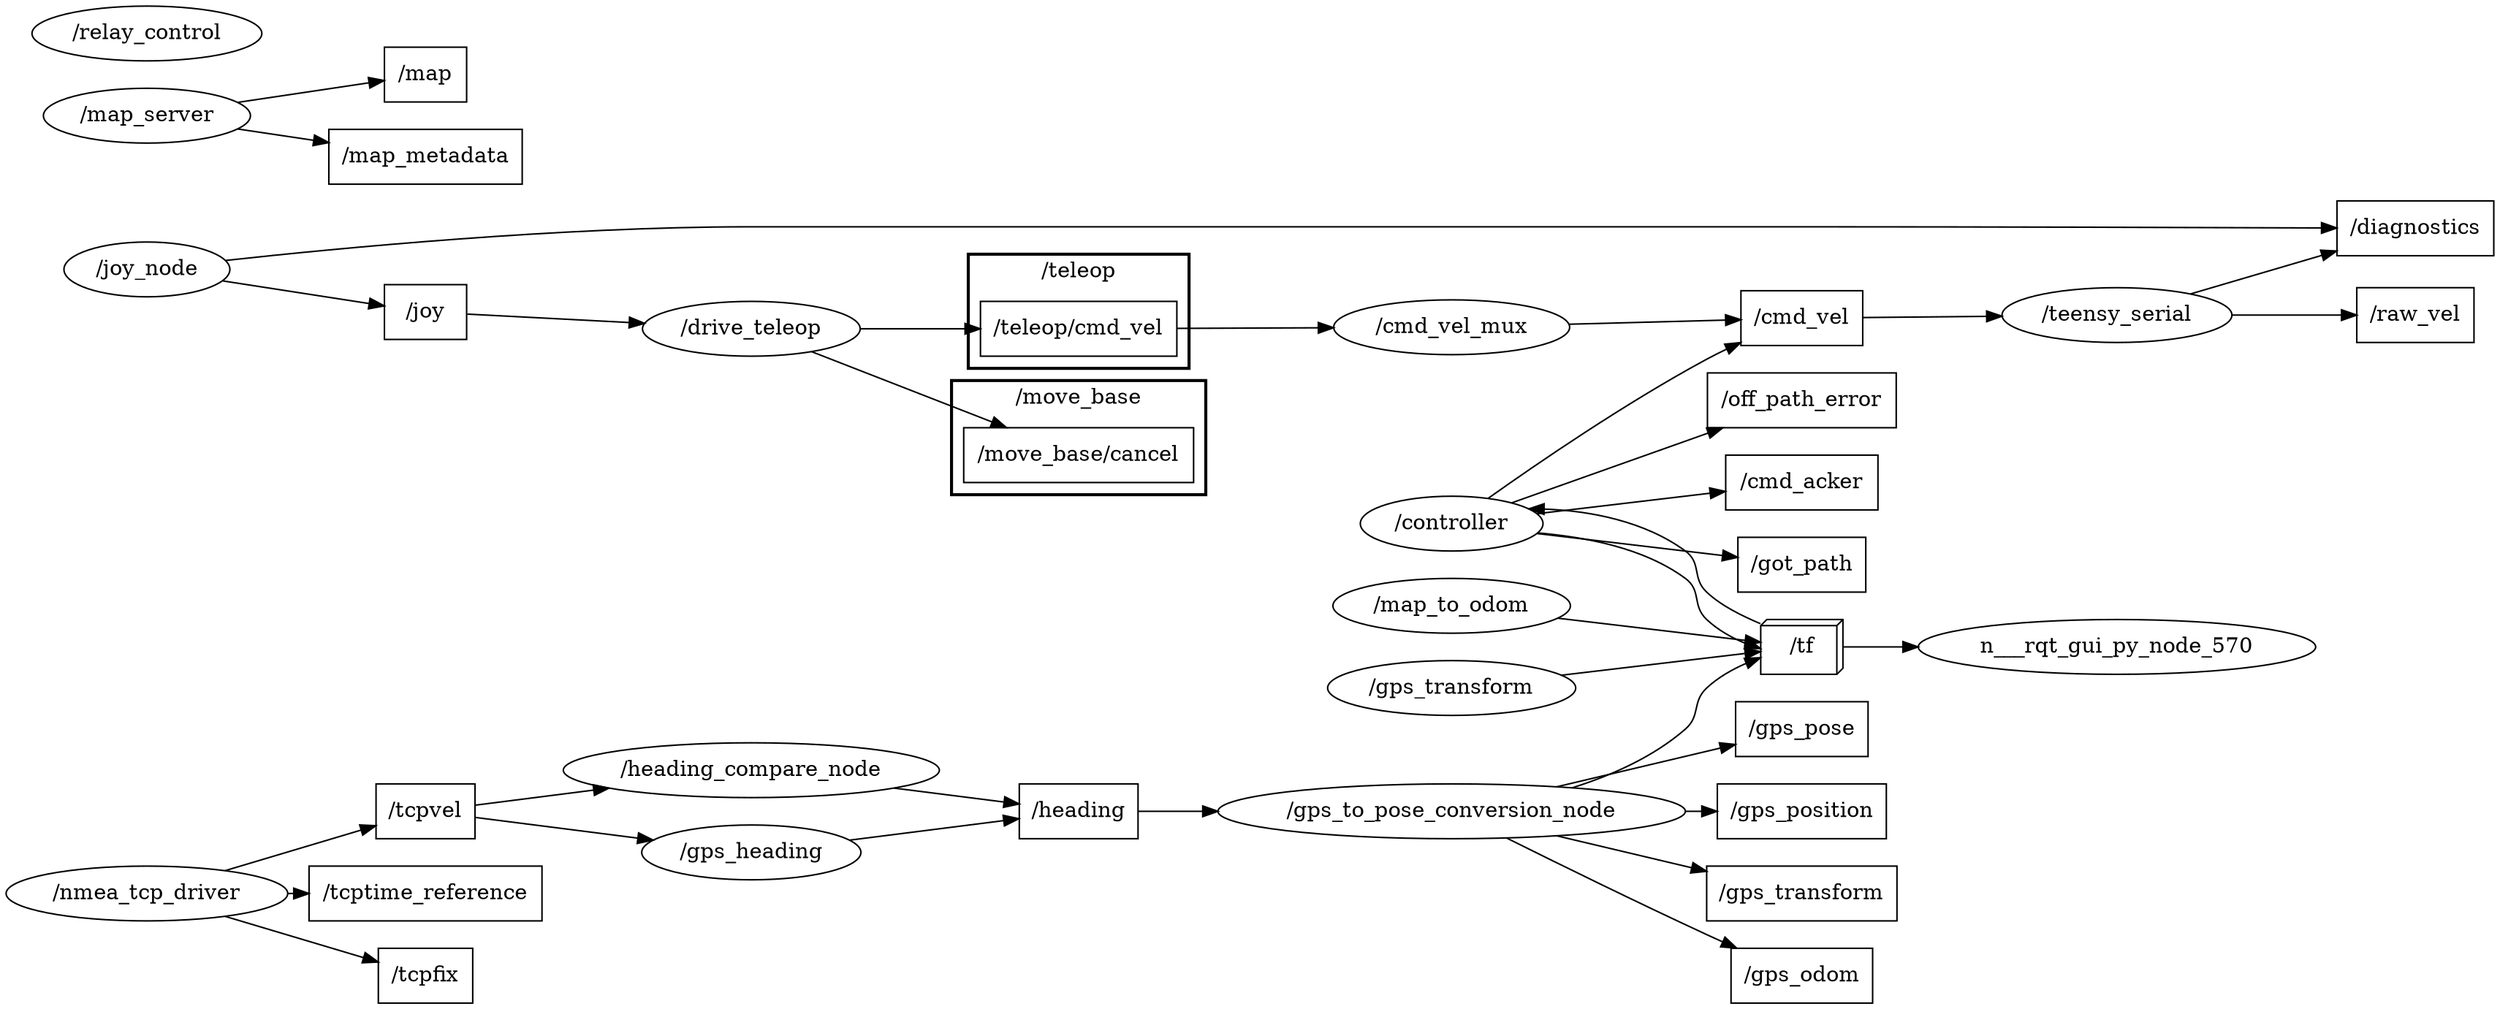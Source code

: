 digraph graphname {
	graph [bb="0,0,1633.6,655",
		compound=True,
		rank=same,
		rankdir=LR,
		ranksep=0.2
	];
	node [label="\N"];
	subgraph cluster___move_base {
		graph [bb="620.56,334,787.56,409",
			compound=True,
			label="/move_base",
			lheight=0.21,
			lp="704.06,397.5",
			lwidth=1.17,
			rank=same,
			rankdir=LR,
			ranksep=0.2,
			style=bold
		];
		t___move_base__cancel		 [URL=topic_3A__move_base__cancel,
			height=0.5,
			label="/move_base/cancel",
			pos="704.06,360",
			shape=box,
			tooltip="topic:/move_base/cancel",
			width=2.0972];
	}
	subgraph cluster___teleop {
		graph [bb="631.56,417,776.56,492",
			compound=True,
			label="/teleop",
			lheight=0.21,
			lp="704.06,480.5",
			lwidth=0.68,
			rank=same,
			rankdir=LR,
			ranksep=0.2,
			style=bold
		];
		t___teleop__cmd_vel		 [URL=topic_3A__teleop__cmd_vel,
			height=0.5,
			label="/teleop/cmd_vel",
			pos="704.06,443",
			shape=box,
			tooltip="topic:/teleop/cmd_vel",
			width=1.7917];
	}
	n___cmd_vel_mux	 [URL=__cmd_vel_mux,
		height=0.5,
		label="/cmd_vel_mux",
		pos="948.95,444",
		shape=ellipse,
		tooltip="/cmd_vel_mux",
		width=2.1484];
	t___teleop__cmd_vel -> n___cmd_vel_mux	 [penwidth=1,
		pos="e,871.6,443.69 768.88,443.26 797.16,443.38 830.88,443.52 861.39,443.64"];
	t___cmd_acker	 [URL=topic_3A__cmd_acker,
		height=0.5,
		label="/cmd_acker",
		pos="1178.8,342",
		shape=box,
		tooltip="topic:/cmd_acker",
		width=1.3889];
	t___map	 [URL=topic_3A__map,
		height=0.5,
		label="/map",
		pos="275.08,610",
		shape=box,
		tooltip="topic:/map",
		width=0.75];
	t___tcpfix	 [URL=topic_3A__tcpfix,
		height=0.5,
		label="/tcpfix",
		pos="275.08,18",
		shape=box,
		tooltip="topic:/tcpfix",
		width=0.86111];
	t___raw_vel	 [URL=topic_3A__raw_vel,
		height=0.5,
		label="/raw_vel",
		pos="1582.1,452",
		shape=box,
		tooltip="topic:/raw_vel",
		width=1.0694];
	t___joy	 [URL=topic_3A__joy,
		height=0.5,
		label="/joy",
		pos="275.08,454",
		shape=box,
		tooltip="topic:/joy",
		width=0.75];
	n___drive_teleop	 [URL=__drive_teleop,
		height=0.5,
		label="/drive_teleop",
		pos="489.07,443",
		shape=ellipse,
		tooltip="/drive_teleop",
		width=1.9859];
	t___joy -> n___drive_teleop	 [penwidth=1,
		pos="e,418.89,446.59 302.5,452.63 328.98,451.26 371.08,449.07 408.48,447.13"];
	t___gps_transform	 [URL=topic_3A__gps_transform,
		height=0.5,
		label="/gps_transform",
		pos="1178.8,72",
		shape=box,
		tooltip="topic:/gps_transform",
		width=1.7361];
	t___cmd_vel	 [URL=topic_3A__cmd_vel,
		height=0.5,
		label="/cmd_vel",
		pos="1178.8,450",
		shape=box,
		tooltip="topic:/cmd_vel",
		width=1.1111];
	n___teensy_serial	 [URL=__teensy_serial,
		height=0.5,
		label="/teensy_serial",
		pos="1386,452",
		shape=ellipse,
		tooltip="/teensy_serial",
		width=2.0943];
	t___cmd_vel -> n___teensy_serial	 [penwidth=1,
		pos="e,1310.3,451.27 1218.9,450.38 1241.9,450.6 1271.9,450.9 1300.1,451.17"];
	t___got_path	 [URL=topic_3A__got_path,
		height=0.5,
		label="/got_path",
		pos="1178.8,288",
		shape=box,
		tooltip="topic:/got_path",
		width=1.1667];
	t___tcpvel	 [URL=topic_3A__tcpvel,
		height=0.5,
		label="/tcpvel",
		pos="275.08,126",
		shape=box,
		tooltip="topic:/tcpvel",
		width=0.90278];
	n___heading_compare_node	 [URL=__heading_compare_node,
		height=0.5,
		label="/heading_compare_node",
		pos="489.07,153",
		shape=ellipse,
		tooltip="/heading_compare_node",
		width=3.4303];
	t___tcpvel -> n___heading_compare_node	 [penwidth=1,
		pos="e,395.51,141.21 307.82,130.04 328.69,132.7 357.28,136.34 385.54,139.94"];
	n___gps_heading	 [URL=__gps_heading,
		height=0.5,
		label="/gps_heading",
		pos="489.07,99",
		shape=ellipse,
		tooltip="/gps_heading",
		width=2.004];
	t___tcpvel -> n___gps_heading	 [penwidth=1,
		pos="e,424.5,107.1 307.82,121.96 335.9,118.38 377.96,113.02 414.39,108.38"];
	t___gps_odom	 [URL=topic_3A__gps_odom,
		height=0.5,
		label="/gps_odom",
		pos="1178.8,18",
		shape=box,
		tooltip="topic:/gps_odom",
		width=1.2917];
	t___tcptime_reference	 [URL=topic_3A__tcptime_reference,
		height=0.5,
		label="/tcptime_reference",
		pos="275.08,72",
		shape=box,
		tooltip="topic:/tcptime_reference",
		width=2.125];
	t___gps_pose	 [URL=topic_3A__gps_pose,
		height=0.5,
		label="/gps_pose",
		pos="1178.8,180",
		shape=box,
		tooltip="topic:/gps_pose",
		width=1.2083];
	t___gps_position	 [URL=topic_3A__gps_position,
		height=0.5,
		label="/gps_position",
		pos="1178.8,126",
		shape=box,
		tooltip="topic:/gps_position",
		width=1.5417];
	t___heading	 [URL=topic_3A__heading,
		height=0.5,
		label="/heading",
		pos="704.06,126",
		shape=box,
		tooltip="topic:/heading",
		width=1.0833];
	n___gps_to_pose_conversion_node	 [URL=__gps_to_pose_conversion_node,
		height=0.5,
		label="/gps_to_pose_conversion_node",
		pos="948.95,126",
		shape=ellipse,
		tooltip="/gps_to_pose_conversion_node",
		width=4.2607];
	t___heading -> n___gps_to_pose_conversion_node	 [penwidth=1,
		pos="e,795.51,126 743.28,126 755.5,126 769.88,126 785.27,126"];
	t___diagnostics	 [URL=topic_3A__diagnostics,
		height=0.5,
		label="/diagnostics",
		pos="1582.1,507",
		shape=box,
		tooltip="topic:/diagnostics",
		width=1.4306];
	t___off_path_error	 [URL=topic_3A__off_path_error,
		height=0.5,
		label="/off_path_error",
		pos="1178.8,396",
		shape=box,
		tooltip="topic:/off_path_error",
		width=1.7222];
	t___map_metadata	 [URL=topic_3A__map_metadata,
		height=0.5,
		label="/map_metadata",
		pos="275.08,556",
		shape=box,
		tooltip="topic:/map_metadata",
		width=1.7639];
	n_n__tf	 [URL=topic_3A__tf,
		height=0.5,
		label="/tf",
		pos="1178.8,234",
		shape=box3d,
		tooltip="topic:/tf",
		width=0.75];
	n___rqt_gui_py_node_570	 [height=0.5,
		pos="1386,234",
		width=3.6288];
	n_n__tf -> n___rqt_gui_py_node_570	 [penwidth=1,
		pos="e,1255.3,234 1206.2,234 1217,234 1230.4,234 1245,234"];
	n___controller	 [URL=__controller,
		height=0.5,
		label="/controller",
		pos="948.95,315",
		shape=ellipse,
		tooltip="/controller",
		width=1.661];
	n_n__tf -> n___controller	 [penwidth=1,
		pos="e,999.6,324.68 1151.6,249.26 1139.8,254.34 1126.2,260.75 1116.3,270 1106.5,279.24 1113.2,288.99 1102.3,297 1075.9,316.44 1040,323.48 1009.6,324.54"];
	n___controller -> t___cmd_acker	 [penwidth=1,
		pos="e,1128.5,336.15 1004.8,321.5 1039.1,325.56 1083.2,330.79 1118.4,334.95"];
	n___controller -> t___cmd_vel	 [penwidth=1,
		pos="e,1138.7,433.94 972.91,331.62 1004.4,353.97 1063,394.22 1116.3,423 1120.5,425.27 1125,427.5 1129.5,429.65"];
	n___controller -> t___got_path	 [penwidth=1,
		pos="e,1136.6,292.88 1004.8,308.5 1041.7,304.12 1090.1,298.4 1126.3,294.11"];
	n___controller -> t___off_path_error	 [penwidth=1,
		pos="e,1126.8,377.88 988.35,328.65 1023.6,341.17 1076.3,359.93 1117.3,374.47"];
	n___controller -> n_n__tf	 [penwidth=1,
		pos="e,1151.6,232.93 1005.4,308.9 1036.5,306.12 1074.6,299.37 1102.3,279 1113.2,270.99 1106.5,261.24 1116.3,252 1123.6,245.21 1132.8,239.94 1141.9,236.28"];
	n___gps_to_pose_conversion_node -> t___gps_transform	 [penwidth=1,
		pos="e,1116.3,86.575 1018,109.87 1045.9,103.25 1078.3,95.593 1106.5,88.899"];
	n___gps_to_pose_conversion_node -> t___gps_odom	 [penwidth=1,
		pos="e,1136.1,36.079 985.14,108.37 1018.7,91.684 1070.7,66.114 1116.3,45 1119.7,43.439 1123.2,41.848 1126.7,40.259"];
	n___gps_to_pose_conversion_node -> t___gps_pose	 [penwidth=1,
		pos="e,1135.2,169.9 1018,142.13 1052.3,150.26 1093.3,159.97 1125.2,167.53"];
	n___gps_to_pose_conversion_node -> t___gps_position	 [penwidth=1,
		pos="e,1123.2,126 1102.6,126 1106.2,126 1109.7,126 1113.1,126"];
	n___gps_to_pose_conversion_node -> n_n__tf	 [penwidth=1,
		pos="e,1151.6,226.91 1028.3,141.55 1054.1,149.66 1081.5,161.84 1102.3,180 1112.5,188.88 1106.5,197.76 1116.3,207 1123.7,213.87 1133,219.17 1142.2,223.18"];
	n___map_to_odom	 [URL=__map_to_odom,
		height=0.5,
		label="/map_to_odom",
		pos="948.95,261",
		shape=ellipse,
		tooltip="/map_to_odom",
		width=2.1665];
	n___map_to_odom -> n_n__tf	 [penwidth=1,
		pos="e,1151.7,237.1 1018.6,252.86 1059.1,248.07 1108.6,242.2 1141.6,238.3"];
	n___gps_transform	 [URL=__gps_transform,
		height=0.5,
		label="/gps_transform",
		pos="948.95,207",
		shape=ellipse,
		tooltip="/gps_transform",
		width=2.2567];
	n___gps_transform -> n_n__tf	 [penwidth=1,
		pos="e,1151.7,230.9 1021.1,215.43 1061,220.16 1109.1,225.85 1141.4,229.68"];
	n___cmd_vel_mux -> t___cmd_vel	 [penwidth=1,
		pos="e,1138.7,448.97 1025.8,446 1059.7,446.89 1098.5,447.91 1128.5,448.7"];
	n___nmea_tcp_driver	 [URL=__nmea_tcp_driver,
		height=0.5,
		label="/nmea_tcp_driver",
		pos="92.292,72",
		shape=ellipse,
		tooltip="/nmea_tcp_driver",
		width=2.5637];
	n___nmea_tcp_driver -> t___tcpfix	 [penwidth=1,
		pos="e,244.06,26.969 143.65,56.958 172.28,48.407 207.62,37.851 234.29,29.885"];
	n___nmea_tcp_driver -> t___tcpvel	 [penwidth=1,
		pos="e,242.45,116.55 143.65,87.042 171.72,95.427 206.25,105.74 232.73,113.65"];
	n___nmea_tcp_driver -> t___tcptime_reference	 [penwidth=1,
		pos="e,198.35,72 184.75,72 185.89,72 187.02,72 188.16,72"];
	n___teensy_serial -> t___raw_vel	 [penwidth=1,
		pos="e,1543.4,452 1461.5,452 1485.6,452 1511.6,452 1533.2,452"];
	n___teensy_serial -> t___diagnostics	 [penwidth=1,
		pos="e,1530.5,492.67 1435.5,465.74 1461.3,473.05 1493.2,482.11 1520.7,489.87"];
	n___map_server	 [URL=__map_server,
		height=0.5,
		label="/map_server",
		pos="92.292,583",
		shape=ellipse,
		tooltip="/map_server",
		width=1.8957];
	n___map_server -> t___map	 [penwidth=1,
		pos="e,247.95,606.1 151.99,591.77 180.32,596 213.4,600.94 237.98,604.61"];
	n___map_server -> t___map_metadata	 [penwidth=1,
		pos="e,211.32,565.37 151.99,574.23 167.7,571.89 184.87,569.32 201.25,566.88"];
	n___joy_node	 [URL=__joy_node,
		height=0.5,
		label="/joy_node",
		pos="92.292,482",
		shape=ellipse,
		tooltip="/joy_node",
		width=1.5165];
	n___joy_node -> t___joy	 [penwidth=1,
		pos="e,248.02,458.04 142.22,474.42 172.45,469.74 210.58,463.84 238.05,459.58"];
	n___joy_node -> t___diagnostics	 [penwidth=1,
		pos="e,1530.4,507.62 144,487.9 219.06,496.12 364.22,510 488.07,510 488.07,510 488.07,510 1179.8,510 1300.5,510 1441.6,508.63 1520.2,507.74"];
	n___relay_control	 [URL=__relay_control,
		height=0.5,
		label="/relay_control",
		pos="92.292,637",
		shape=ellipse,
		tooltip="/relay_control",
		width=2.0943];
	n___drive_teleop -> t___move_base__cancel	 [penwidth=1,
		pos="e,656.61,378.1 528.64,427.97 561.66,415.1 609.62,396.41 646.89,381.89"];
	n___drive_teleop -> t___teleop__cmd_vel	 [penwidth=1,
		pos="e,639.44,443 560.7,443 582.75,443 607.13,443 629.38,443"];
	n___heading_compare_node -> t___heading	 [penwidth=1,
		pos="e,665.03,130.82 582.87,141.24 607.73,138.09 633.6,134.81 654.94,132.1"];
	n___gps_heading -> t___heading	 [penwidth=1,
		pos="e,664.8,121.15 553.69,107.06 586.03,111.16 624.72,116.07 654.61,119.86"];
}
